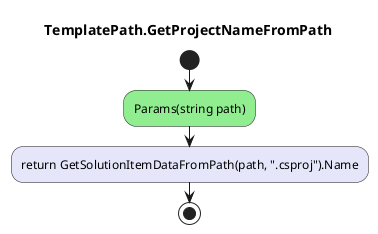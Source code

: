 @startuml TemplatePath.GetProjectNameFromPath
title TemplatePath.GetProjectNameFromPath
start
#LightGreen:Params(string path);
#Lavender:return GetSolutionItemDataFromPath(path, ".csproj").Name;
stop
@enduml
